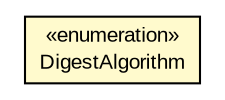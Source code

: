 #!/usr/local/bin/dot
#
# Class diagram 
# Generated by UMLGraph version R5_6-24-gf6e263 (http://www.umlgraph.org/)
#

digraph G {
	edge [fontname="arial",fontsize=10,labelfontname="arial",labelfontsize=10];
	node [fontname="arial",fontsize=10,shape=plaintext];
	nodesep=0.25;
	ranksep=0.5;
	// eu.europa.esig.dss.DigestAlgorithm
	c330885 [label=<<table title="eu.europa.esig.dss.DigestAlgorithm" border="0" cellborder="1" cellspacing="0" cellpadding="2" port="p" bgcolor="lemonChiffon" href="./DigestAlgorithm.html">
		<tr><td><table border="0" cellspacing="0" cellpadding="1">
<tr><td align="center" balign="center"> &#171;enumeration&#187; </td></tr>
<tr><td align="center" balign="center"> DigestAlgorithm </td></tr>
		</table></td></tr>
		</table>>, URL="./DigestAlgorithm.html", fontname="arial", fontcolor="black", fontsize=10.0];
}

